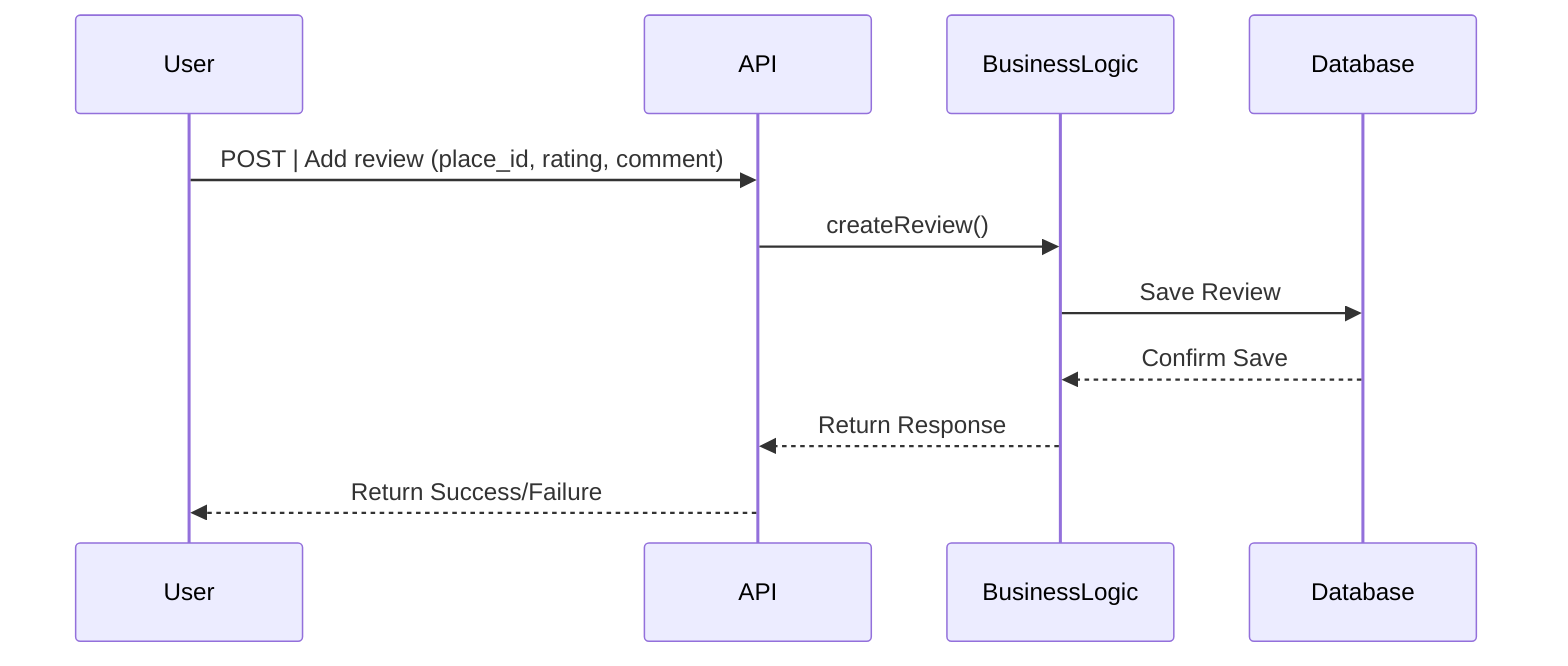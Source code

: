 sequenceDiagram
participant User
participant API
participant BusinessLogic
participant Database

User->>API: POST | Add review (place_id, rating, comment)
API->>BusinessLogic: createReview()
BusinessLogic->>Database: Save Review
Database-->>BusinessLogic: Confirm Save
BusinessLogic-->>API: Return Response
API-->>User: Return Success/Failure